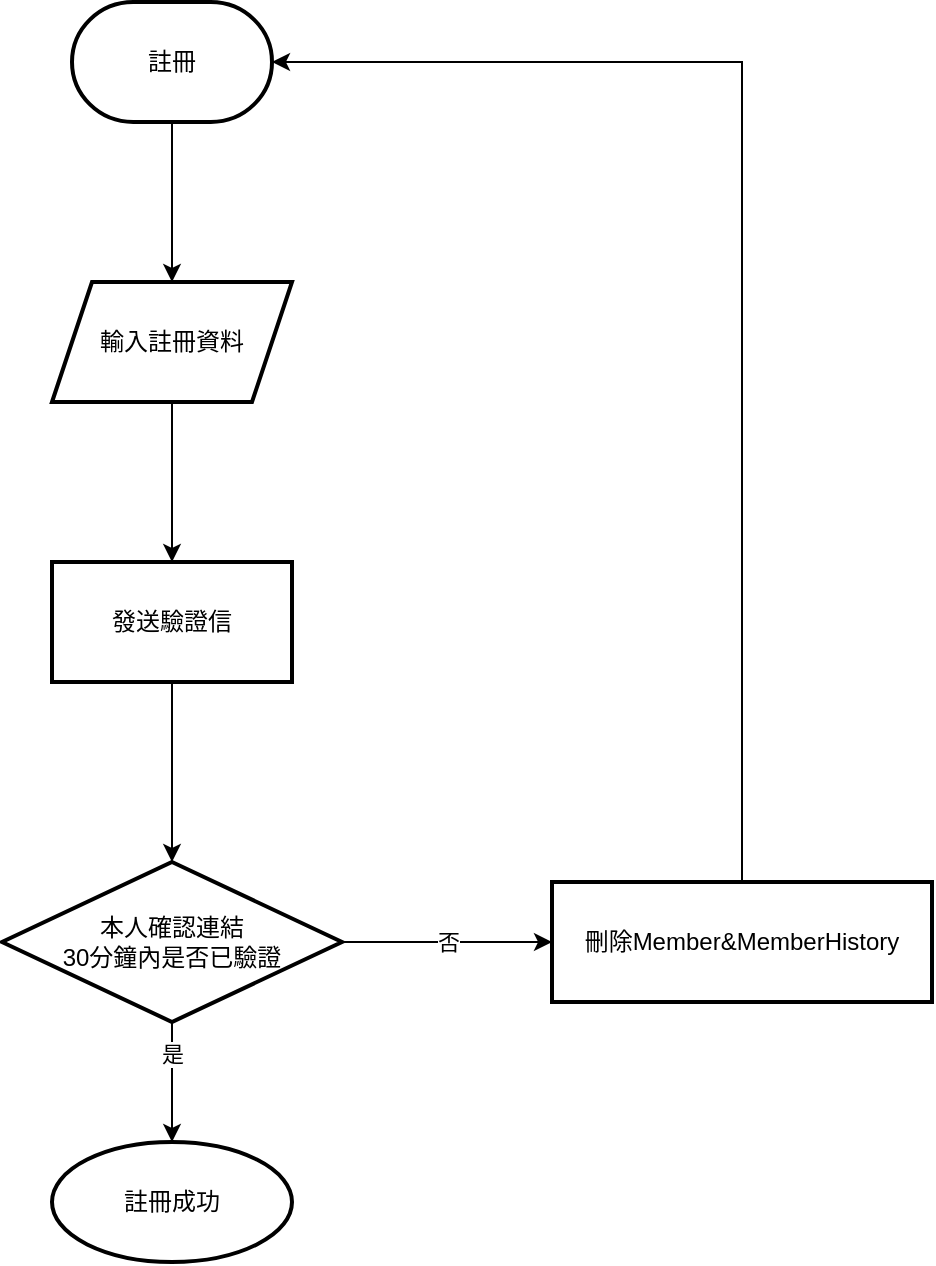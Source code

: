 <mxfile version="16.4.5" type="device"><diagram id="bKG5HXi7cDj3bKQ60OPm" name="Page-1"><mxGraphModel dx="1072" dy="634" grid="1" gridSize="10" guides="1" tooltips="1" connect="1" arrows="1" fold="1" page="1" pageScale="1" pageWidth="827" pageHeight="1169" math="0" shadow="0"><root><mxCell id="0"/><mxCell id="1" parent="0"/><mxCell id="upkOM5O4jqMdlLMRoedz-2" value="" style="edgeStyle=orthogonalEdgeStyle;rounded=0;orthogonalLoop=1;jettySize=auto;html=1;" edge="1" parent="1" source="4YUGDQlIFuRtwmIjkwVD-1" target="upkOM5O4jqMdlLMRoedz-1"><mxGeometry relative="1" as="geometry"/></mxCell><mxCell id="4YUGDQlIFuRtwmIjkwVD-1" value="註冊" style="strokeWidth=2;html=1;shape=mxgraph.flowchart.terminator;whiteSpace=wrap;" parent="1" vertex="1"><mxGeometry x="330" y="50" width="100" height="60" as="geometry"/></mxCell><mxCell id="upkOM5O4jqMdlLMRoedz-4" value="" style="edgeStyle=orthogonalEdgeStyle;rounded=0;orthogonalLoop=1;jettySize=auto;html=1;" edge="1" parent="1" source="upkOM5O4jqMdlLMRoedz-1" target="upkOM5O4jqMdlLMRoedz-3"><mxGeometry relative="1" as="geometry"/></mxCell><mxCell id="upkOM5O4jqMdlLMRoedz-1" value="輸入註冊資料" style="shape=parallelogram;perimeter=parallelogramPerimeter;whiteSpace=wrap;html=1;fixedSize=1;strokeWidth=2;" vertex="1" parent="1"><mxGeometry x="320" y="190" width="120" height="60" as="geometry"/></mxCell><mxCell id="upkOM5O4jqMdlLMRoedz-6" value="" style="edgeStyle=orthogonalEdgeStyle;rounded=0;orthogonalLoop=1;jettySize=auto;html=1;" edge="1" parent="1" source="upkOM5O4jqMdlLMRoedz-3" target="upkOM5O4jqMdlLMRoedz-5"><mxGeometry relative="1" as="geometry"/></mxCell><mxCell id="upkOM5O4jqMdlLMRoedz-3" value="發送驗證信" style="whiteSpace=wrap;html=1;strokeWidth=2;" vertex="1" parent="1"><mxGeometry x="320" y="330" width="120" height="60" as="geometry"/></mxCell><mxCell id="upkOM5O4jqMdlLMRoedz-18" style="edgeStyle=orthogonalEdgeStyle;rounded=0;orthogonalLoop=1;jettySize=auto;html=1;exitX=0.5;exitY=1;exitDx=0;exitDy=0;entryX=0.5;entryY=0;entryDx=0;entryDy=0;" edge="1" parent="1" source="upkOM5O4jqMdlLMRoedz-5" target="upkOM5O4jqMdlLMRoedz-13"><mxGeometry relative="1" as="geometry"/></mxCell><mxCell id="upkOM5O4jqMdlLMRoedz-19" value="是" style="edgeLabel;html=1;align=center;verticalAlign=middle;resizable=0;points=[];" vertex="1" connectable="0" parent="upkOM5O4jqMdlLMRoedz-18"><mxGeometry x="-0.473" relative="1" as="geometry"><mxPoint as="offset"/></mxGeometry></mxCell><mxCell id="upkOM5O4jqMdlLMRoedz-20" value="否" style="edgeStyle=orthogonalEdgeStyle;rounded=0;orthogonalLoop=1;jettySize=auto;html=1;entryX=0;entryY=0.5;entryDx=0;entryDy=0;" edge="1" parent="1" source="upkOM5O4jqMdlLMRoedz-5" target="upkOM5O4jqMdlLMRoedz-7"><mxGeometry relative="1" as="geometry"/></mxCell><mxCell id="upkOM5O4jqMdlLMRoedz-5" value="本人確認連結&lt;br&gt;30分鐘內是否已驗證" style="rhombus;whiteSpace=wrap;html=1;strokeWidth=2;" vertex="1" parent="1"><mxGeometry x="295" y="480" width="170" height="80" as="geometry"/></mxCell><mxCell id="upkOM5O4jqMdlLMRoedz-9" style="edgeStyle=orthogonalEdgeStyle;rounded=0;orthogonalLoop=1;jettySize=auto;html=1;entryX=1;entryY=0.5;entryDx=0;entryDy=0;entryPerimeter=0;" edge="1" parent="1" source="upkOM5O4jqMdlLMRoedz-7" target="4YUGDQlIFuRtwmIjkwVD-1"><mxGeometry relative="1" as="geometry"><Array as="points"><mxPoint x="665" y="80"/></Array></mxGeometry></mxCell><mxCell id="upkOM5O4jqMdlLMRoedz-7" value="刪除Member&amp;amp;MemberHistory" style="whiteSpace=wrap;html=1;strokeWidth=2;" vertex="1" parent="1"><mxGeometry x="570" y="490" width="190" height="60" as="geometry"/></mxCell><mxCell id="upkOM5O4jqMdlLMRoedz-13" value="註冊成功" style="ellipse;whiteSpace=wrap;html=1;strokeWidth=2;" vertex="1" parent="1"><mxGeometry x="320" y="620" width="120" height="60" as="geometry"/></mxCell></root></mxGraphModel></diagram></mxfile>